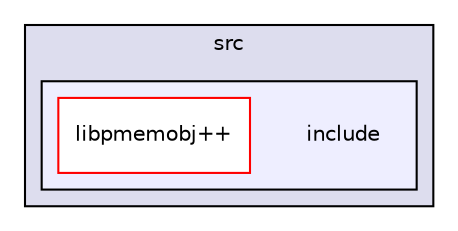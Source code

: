 digraph "nvml/src/include" {
  compound=true
  node [ fontsize="10", fontname="Helvetica"];
  edge [ labelfontsize="10", labelfontname="Helvetica"];
  subgraph clusterdir_a640c9d8bbc11bfd8034952d380e07e8 {
    graph [ bgcolor="#ddddee", pencolor="black", label="src" fontname="Helvetica", fontsize="10", URL="dir_a640c9d8bbc11bfd8034952d380e07e8.html"]
  subgraph clusterdir_e102b117873e8277d675ddc9ce96c212 {
    graph [ bgcolor="#eeeeff", pencolor="black", label="" URL="dir_e102b117873e8277d675ddc9ce96c212.html"];
    dir_e102b117873e8277d675ddc9ce96c212 [shape=plaintext label="include"];
    dir_f6ed4968c45e1211b9f2f5d9ccd95cab [shape=box label="libpmemobj++" color="red" fillcolor="white" style="filled" URL="dir_f6ed4968c45e1211b9f2f5d9ccd95cab.html"];
  }
  }
}
